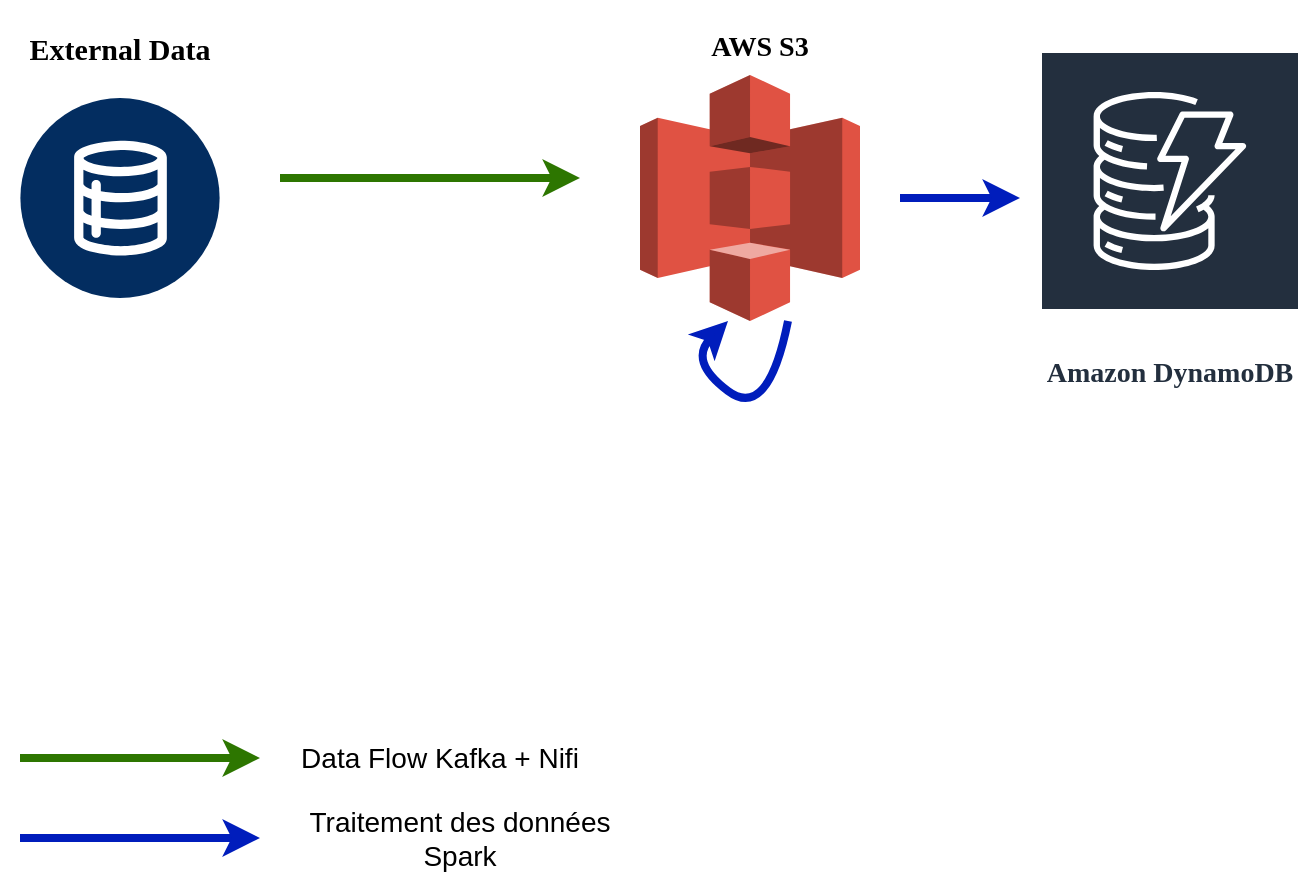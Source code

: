<mxfile version="22.1.11" type="github">
  <diagram name="Page-1" id="k6AbBMjMgviuOL3WaYyk">
    <mxGraphModel dx="1050" dy="558" grid="1" gridSize="10" guides="1" tooltips="1" connect="1" arrows="1" fold="1" page="1" pageScale="1" pageWidth="827" pageHeight="1169" math="0" shadow="0">
      <root>
        <mxCell id="0" />
        <mxCell id="1" parent="0" />
        <mxCell id="xO6iZMLjkFuNqqjO-0H2-1" value="" style="verticalLabelPosition=bottom;aspect=fixed;html=1;shape=mxgraph.salesforce.data2;" vertex="1" parent="1">
          <mxGeometry x="30" y="200" width="100" height="100" as="geometry" />
        </mxCell>
        <mxCell id="xO6iZMLjkFuNqqjO-0H2-10" value="" style="curved=1;endArrow=classic;html=1;rounded=0;strokeWidth=4;fillColor=#0050ef;strokeColor=#001DBC;" edge="1" parent="1">
          <mxGeometry width="50" height="50" relative="1" as="geometry">
            <mxPoint x="414" y="311.5" as="sourcePoint" />
            <mxPoint x="384" y="311.5" as="targetPoint" />
            <Array as="points">
              <mxPoint x="404" y="361.5" />
              <mxPoint x="364" y="331.5" />
            </Array>
          </mxGeometry>
        </mxCell>
        <mxCell id="xO6iZMLjkFuNqqjO-0H2-2" value="External Data" style="text;html=1;strokeColor=none;fillColor=none;align=center;verticalAlign=middle;whiteSpace=wrap;rounded=0;fontFamily=Comic Sans MS;fontStyle=1;fontSize=15;" vertex="1" parent="1">
          <mxGeometry x="20" y="160" width="120" height="30" as="geometry" />
        </mxCell>
        <mxCell id="xO6iZMLjkFuNqqjO-0H2-3" value="" style="outlineConnect=0;dashed=0;verticalLabelPosition=bottom;verticalAlign=top;align=center;html=1;shape=mxgraph.aws3.s3;fillColor=#E05243;gradientColor=none;" vertex="1" parent="1">
          <mxGeometry x="340" y="188.5" width="110" height="123" as="geometry" />
        </mxCell>
        <mxCell id="xO6iZMLjkFuNqqjO-0H2-4" value="&lt;h3&gt;&lt;b&gt;&lt;font face=&quot;Comic Sans MS&quot;&gt;AWS &lt;/font&gt;&lt;font face=&quot;Comic Sans MS&quot;&gt;S3&lt;/font&gt;&lt;/b&gt;&lt;/h3&gt;" style="text;html=1;strokeColor=none;fillColor=none;align=center;verticalAlign=middle;whiteSpace=wrap;rounded=0;" vertex="1" parent="1">
          <mxGeometry x="330" y="158.5" width="140" height="30" as="geometry" />
        </mxCell>
        <mxCell id="xO6iZMLjkFuNqqjO-0H2-5" value="" style="endArrow=classic;html=1;rounded=0;jumpSize=2;strokeWidth=4;fillColor=#60a917;strokeColor=#2D7600;" edge="1" parent="1">
          <mxGeometry width="50" height="50" relative="1" as="geometry">
            <mxPoint x="160" y="240" as="sourcePoint" />
            <mxPoint x="310" y="240" as="targetPoint" />
            <Array as="points">
              <mxPoint x="160" y="240" />
            </Array>
          </mxGeometry>
        </mxCell>
        <mxCell id="xO6iZMLjkFuNqqjO-0H2-6" value="" style="endArrow=classic;html=1;rounded=0;jumpSize=2;strokeWidth=4;fillColor=#60a917;strokeColor=#2D7600;" edge="1" parent="1" target="xO6iZMLjkFuNqqjO-0H2-7">
          <mxGeometry width="50" height="50" relative="1" as="geometry">
            <mxPoint x="30" y="530" as="sourcePoint" />
            <mxPoint x="180" y="530" as="targetPoint" />
            <Array as="points">
              <mxPoint x="30" y="530" />
            </Array>
          </mxGeometry>
        </mxCell>
        <mxCell id="xO6iZMLjkFuNqqjO-0H2-7" value="Data Flow Kafka + Nifi" style="text;html=1;strokeColor=none;fillColor=none;align=center;verticalAlign=middle;whiteSpace=wrap;rounded=0;fontSize=14;" vertex="1" parent="1">
          <mxGeometry x="150" y="515" width="180" height="30" as="geometry" />
        </mxCell>
        <mxCell id="xO6iZMLjkFuNqqjO-0H2-8" value="&lt;font style=&quot;font-size: 14px;&quot; face=&quot;Comic Sans MS&quot;&gt;Amazon DynamoDB&lt;/font&gt;" style="sketch=0;outlineConnect=0;fontColor=#232F3E;gradientColor=none;strokeColor=#ffffff;fillColor=#232F3E;dashed=0;verticalLabelPosition=middle;verticalAlign=bottom;align=center;html=1;whiteSpace=wrap;fontSize=10;fontStyle=1;spacing=3;shape=mxgraph.aws4.productIcon;prIcon=mxgraph.aws4.dynamodb;" vertex="1" parent="1">
          <mxGeometry x="540" y="176.5" width="130" height="173.5" as="geometry" />
        </mxCell>
        <mxCell id="xO6iZMLjkFuNqqjO-0H2-12" value="" style="endArrow=classic;html=1;rounded=0;strokeWidth=4;fillColor=#0050ef;strokeColor=#001DBC;" edge="1" parent="1">
          <mxGeometry width="50" height="50" relative="1" as="geometry">
            <mxPoint x="30" y="570" as="sourcePoint" />
            <mxPoint x="150" y="570" as="targetPoint" />
          </mxGeometry>
        </mxCell>
        <mxCell id="xO6iZMLjkFuNqqjO-0H2-13" value="" style="endArrow=classic;html=1;rounded=0;strokeWidth=4;fillColor=#0050ef;strokeColor=#001DBC;" edge="1" parent="1">
          <mxGeometry width="50" height="50" relative="1" as="geometry">
            <mxPoint x="470" y="250" as="sourcePoint" />
            <mxPoint x="530" y="250" as="targetPoint" />
          </mxGeometry>
        </mxCell>
        <mxCell id="xO6iZMLjkFuNqqjO-0H2-14" value="Traitement des données Spark" style="text;html=1;strokeColor=none;fillColor=none;align=center;verticalAlign=middle;whiteSpace=wrap;rounded=0;fontSize=14;" vertex="1" parent="1">
          <mxGeometry x="160" y="555" width="180" height="30" as="geometry" />
        </mxCell>
      </root>
    </mxGraphModel>
  </diagram>
</mxfile>
